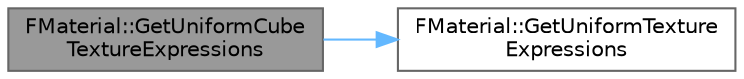 digraph "FMaterial::GetUniformCubeTextureExpressions"
{
 // INTERACTIVE_SVG=YES
 // LATEX_PDF_SIZE
  bgcolor="transparent";
  edge [fontname=Helvetica,fontsize=10,labelfontname=Helvetica,labelfontsize=10];
  node [fontname=Helvetica,fontsize=10,shape=box,height=0.2,width=0.4];
  rankdir="LR";
  Node1 [id="Node000001",label="FMaterial::GetUniformCube\lTextureExpressions",height=0.2,width=0.4,color="gray40", fillcolor="grey60", style="filled", fontcolor="black",tooltip=" "];
  Node1 -> Node2 [id="edge1_Node000001_Node000002",color="steelblue1",style="solid",tooltip=" "];
  Node2 [id="Node000002",label="FMaterial::GetUniformTexture\lExpressions",height=0.2,width=0.4,color="grey40", fillcolor="white", style="filled",URL="$db/d78/classFMaterial.html#a09ca0fca3983151b0a5c55b7ec512ad3",tooltip=" "];
}
